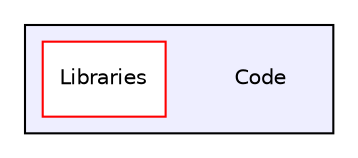 digraph "C:/Users/Kojey/Desktop/NPC/NeoPixelClock_Software/Code" {
  compound=true
  node [ fontsize="10", fontname="Helvetica"];
  edge [ labelfontsize="10", labelfontname="Helvetica"];
  subgraph clusterdir_23fdee2f6995db16c755697cdf620cf4 {
    graph [ bgcolor="#eeeeff", pencolor="black", label="" URL="dir_23fdee2f6995db16c755697cdf620cf4.html"];
    dir_23fdee2f6995db16c755697cdf620cf4 [shape=plaintext label="Code"];
    dir_728d18dfccf90f04d46141df9227f784 [shape=box label="Libraries" color="red" fillcolor="white" style="filled" URL="dir_728d18dfccf90f04d46141df9227f784.html"];
  }
}
